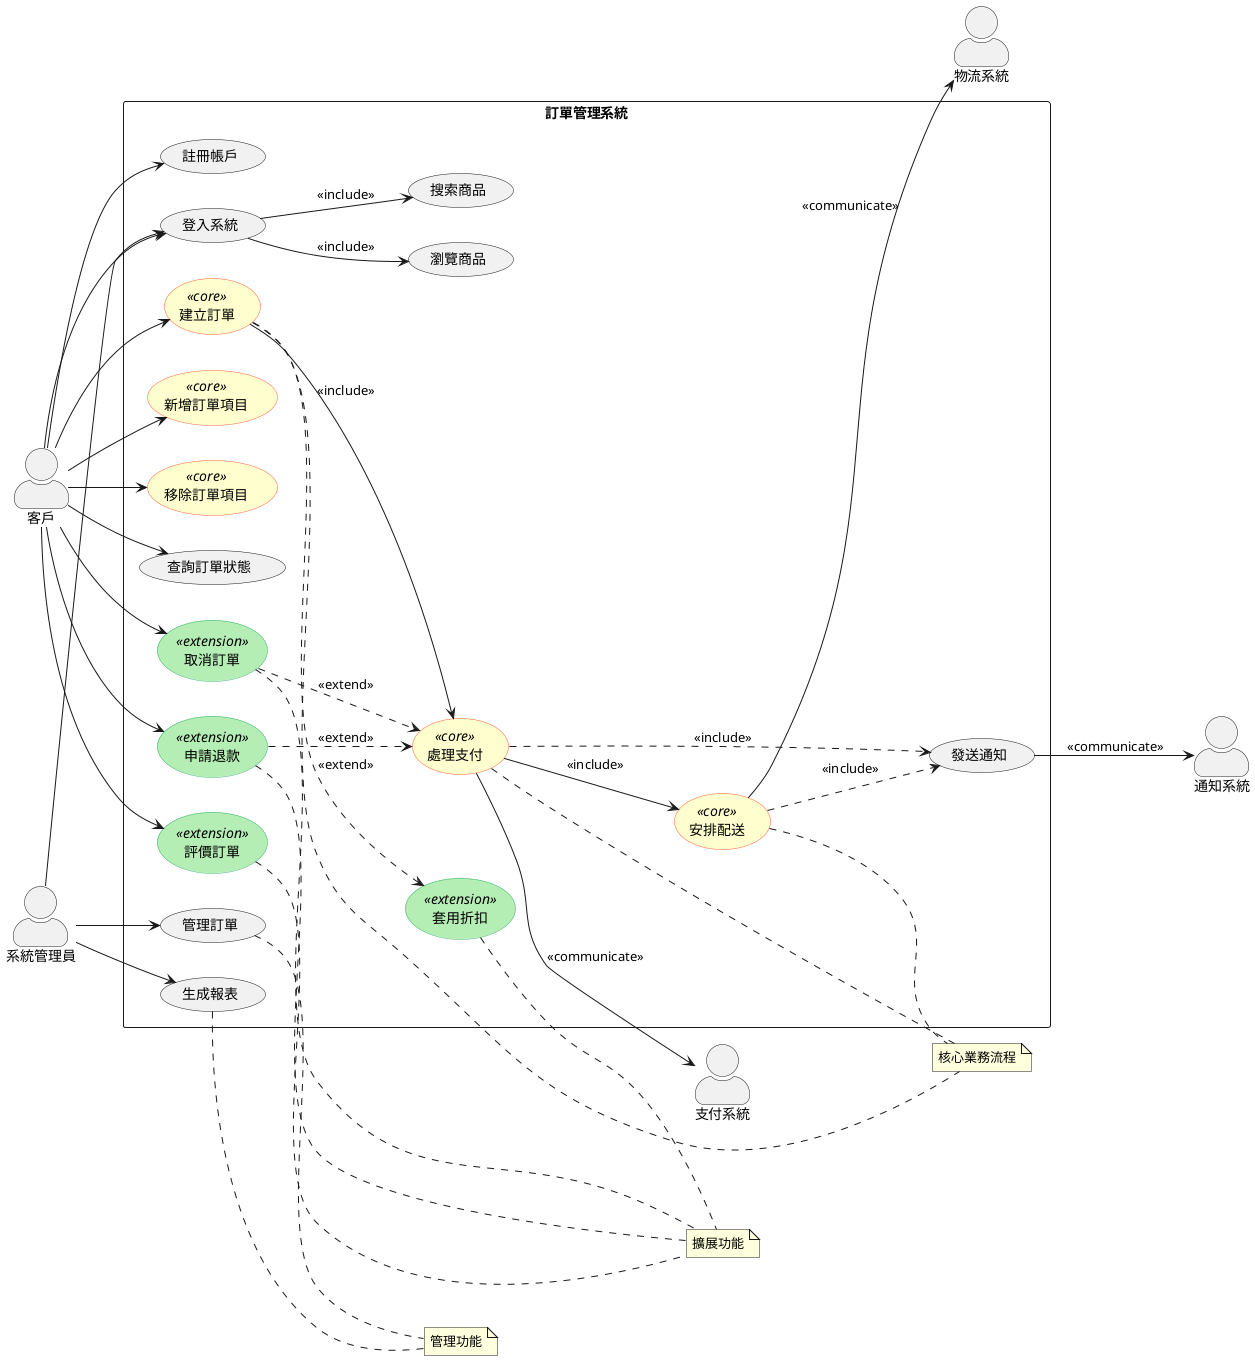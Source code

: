 @startuml 訂單系統使用案例圖
left to right direction
skinparam actorStyle awesome
skinparam usecase {
  BackgroundColor<<core>> #FEFECE
  BackgroundColor<<extension>> #B4EEB4
  BorderColor<<core>> #FF6347
  BorderColor<<extension>> #3CB371
}

:客戶: as Customer
:系統管理員: as Admin
:支付系統: as PaymentSystem
:物流系統: as LogisticsSystem
:通知系統: as NotificationSystem

rectangle 訂單管理系統 {
    usecase "註冊帳戶" as Register
    usecase "登入系統" as Login
    usecase "瀏覽商品" as BrowseProducts
    usecase "搜索商品" as SearchProducts
    usecase "建立訂單" as CreateOrder <<core>>
    usecase "新增訂單項目" as AddOrderItem <<core>>
    usecase "移除訂單項目" as RemoveOrderItem <<core>>
    usecase "處理支付" as ProcessPayment <<core>>
    usecase "安排配送" as ArrangeDelivery <<core>>
    usecase "查詢訂單狀態" as CheckOrderStatus
    usecase "取消訂單" as CancelOrder <<extension>>
    usecase "套用折扣" as ApplyDiscount <<extension>>
    usecase "申請退款" as RequestRefund <<extension>>
    usecase "評價訂單" as RateOrder <<extension>>
    usecase "管理訂單" as ManageOrders
    usecase "生成報表" as GenerateReports
    usecase "發送通知" as SendNotification
}

' 客戶使用案例關係
Customer --> Register
Customer --> Login
Login --> BrowseProducts : <<include>>
Login --> SearchProducts : <<include>>
Customer --> CreateOrder
Customer --> AddOrderItem
Customer --> RemoveOrderItem
Customer --> CheckOrderStatus
Customer --> CancelOrder
Customer --> RequestRefund
Customer --> RateOrder

' 管理員使用案例關係
Admin --> Login
Admin --> ManageOrders
Admin --> GenerateReports

' 核心流程關係
CreateOrder ..> ApplyDiscount : <<extend>>
CreateOrder --> ProcessPayment : <<include>>
ProcessPayment --> PaymentSystem : <<communicate>>
ProcessPayment --> ArrangeDelivery : <<include>>
ArrangeDelivery --> LogisticsSystem : <<communicate>>
ProcessPayment ..> SendNotification : <<include>>
ArrangeDelivery ..> SendNotification : <<include>>
SendNotification --> NotificationSystem : <<communicate>>

' 擴展流程關係
CancelOrder ..> ProcessPayment : <<extend>>
RequestRefund ..> ProcessPayment : <<extend>>

' 分組和註解
note "核心業務流程" as N1
note "擴展功能" as N2
note "管理功能" as N3

CreateOrder .. N1
ProcessPayment .. N1
ArrangeDelivery .. N1

CancelOrder .. N2
RequestRefund .. N2
ApplyDiscount .. N2
RateOrder .. N2

ManageOrders .. N3
GenerateReports .. N3

@enduml